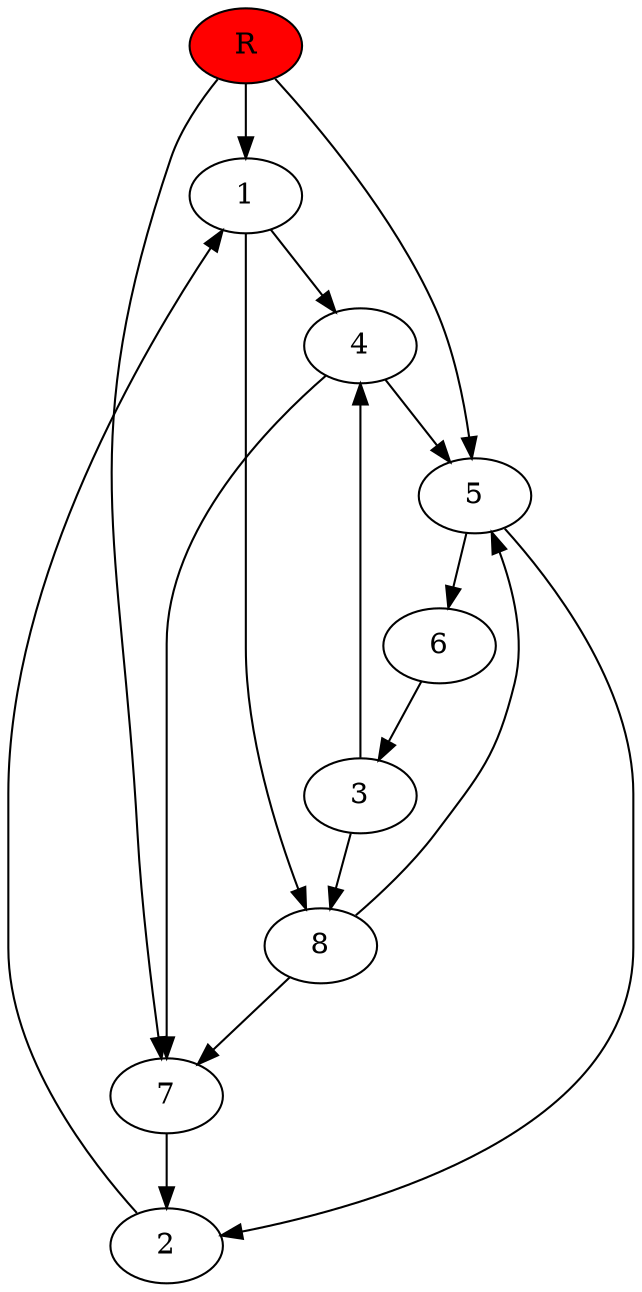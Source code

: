 digraph prb14579 {
	1
	2
	3
	4
	5
	6
	7
	8
	R [fillcolor="#ff0000" style=filled]
	1 -> 4
	1 -> 8
	2 -> 1
	3 -> 4
	3 -> 8
	4 -> 5
	4 -> 7
	5 -> 2
	5 -> 6
	6 -> 3
	7 -> 2
	8 -> 5
	8 -> 7
	R -> 1
	R -> 5
	R -> 7
}
